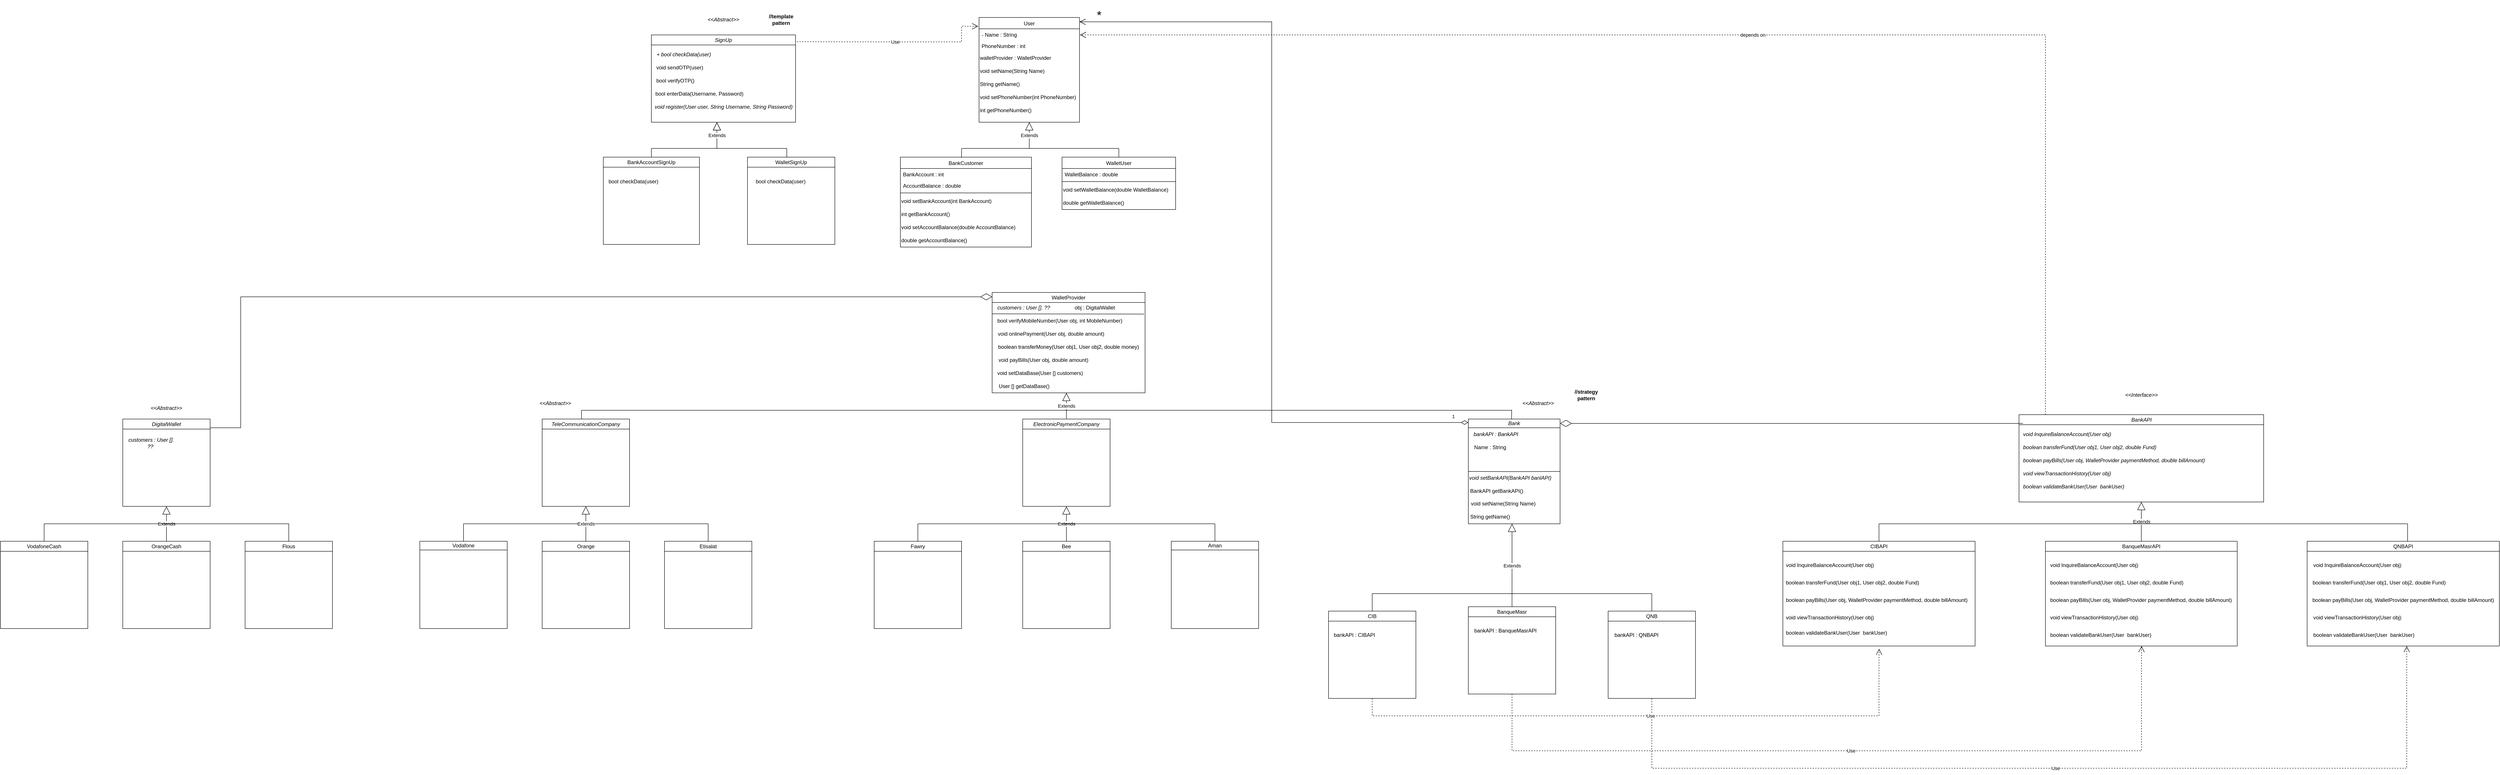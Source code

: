 <mxfile version="22.1.0" type="github">
  <diagram id="C5RBs43oDa-KdzZeNtuy" name="Page-1">
    <mxGraphModel dx="5207" dy="1643" grid="1" gridSize="10" guides="1" tooltips="1" connect="1" arrows="1" fold="1" page="1" pageScale="1" pageWidth="827" pageHeight="1169" math="0" shadow="0">
      <root>
        <mxCell id="WIyWlLk6GJQsqaUBKTNV-0" />
        <mxCell id="WIyWlLk6GJQsqaUBKTNV-1" parent="WIyWlLk6GJQsqaUBKTNV-0" />
        <mxCell id="zkfFHV4jXpPFQw0GAbJ--0" value="User" style="swimlane;fontStyle=0;align=center;verticalAlign=top;childLayout=stackLayout;horizontal=1;startSize=26;horizontalStack=0;resizeParent=1;resizeLast=0;collapsible=1;marginBottom=0;rounded=0;shadow=0;strokeWidth=1;" parent="WIyWlLk6GJQsqaUBKTNV-1" vertex="1">
          <mxGeometry x="40" y="40" width="230" height="240" as="geometry">
            <mxRectangle x="230" y="140" width="160" height="26" as="alternateBounds" />
          </mxGeometry>
        </mxCell>
        <mxCell id="zkfFHV4jXpPFQw0GAbJ--1" value="- Name : String" style="text;align=left;verticalAlign=middle;spacingLeft=4;spacingRight=4;overflow=hidden;rotatable=0;points=[[0,0.5],[1,0.5]];portConstraint=eastwest;" parent="zkfFHV4jXpPFQw0GAbJ--0" vertex="1">
          <mxGeometry y="26" width="230" height="26" as="geometry" />
        </mxCell>
        <mxCell id="zkfFHV4jXpPFQw0GAbJ--2" value="PhoneNumber : int" style="text;align=left;verticalAlign=top;spacingLeft=4;spacingRight=4;overflow=hidden;rotatable=0;points=[[0,0.5],[1,0.5]];portConstraint=eastwest;rounded=0;shadow=0;html=0;" parent="zkfFHV4jXpPFQw0GAbJ--0" vertex="1">
          <mxGeometry y="52" width="230" height="26" as="geometry" />
        </mxCell>
        <mxCell id="grXvKpiBtCGuTxDAUHIj-198" value="walletProvider : WalletProvider" style="text;html=1;strokeColor=none;fillColor=none;align=left;verticalAlign=middle;whiteSpace=wrap;rounded=0;" vertex="1" parent="zkfFHV4jXpPFQw0GAbJ--0">
          <mxGeometry y="78" width="230" height="30" as="geometry" />
        </mxCell>
        <mxCell id="grXvKpiBtCGuTxDAUHIj-1" value="void setName(String Name)" style="text;html=1;strokeColor=none;fillColor=none;align=left;verticalAlign=middle;whiteSpace=wrap;rounded=0;" vertex="1" parent="zkfFHV4jXpPFQw0GAbJ--0">
          <mxGeometry y="108" width="230" height="30" as="geometry" />
        </mxCell>
        <mxCell id="grXvKpiBtCGuTxDAUHIj-2" value="String getName()" style="text;html=1;strokeColor=none;fillColor=none;align=left;verticalAlign=middle;whiteSpace=wrap;rounded=0;" vertex="1" parent="zkfFHV4jXpPFQw0GAbJ--0">
          <mxGeometry y="138" width="230" height="30" as="geometry" />
        </mxCell>
        <mxCell id="grXvKpiBtCGuTxDAUHIj-4" value="void setPhoneNumber(int PhoneNumber)" style="text;html=1;strokeColor=none;fillColor=none;align=left;verticalAlign=middle;whiteSpace=wrap;rounded=0;" vertex="1" parent="zkfFHV4jXpPFQw0GAbJ--0">
          <mxGeometry y="168" width="230" height="30" as="geometry" />
        </mxCell>
        <mxCell id="grXvKpiBtCGuTxDAUHIj-3" value="int getPhoneNumber()" style="text;html=1;strokeColor=none;fillColor=none;align=left;verticalAlign=middle;whiteSpace=wrap;rounded=0;" vertex="1" parent="zkfFHV4jXpPFQw0GAbJ--0">
          <mxGeometry y="198" width="230" height="30" as="geometry" />
        </mxCell>
        <mxCell id="zkfFHV4jXpPFQw0GAbJ--6" value="BankCustomer" style="swimlane;fontStyle=0;align=center;verticalAlign=top;childLayout=stackLayout;horizontal=1;startSize=26;horizontalStack=0;resizeParent=1;resizeLast=0;collapsible=1;marginBottom=0;rounded=0;shadow=0;strokeWidth=1;" parent="WIyWlLk6GJQsqaUBKTNV-1" vertex="1">
          <mxGeometry x="-140" y="360" width="300" height="206" as="geometry">
            <mxRectangle x="130" y="380" width="160" height="26" as="alternateBounds" />
          </mxGeometry>
        </mxCell>
        <mxCell id="zkfFHV4jXpPFQw0GAbJ--7" value="BankAccount : int" style="text;align=left;verticalAlign=top;spacingLeft=4;spacingRight=4;overflow=hidden;rotatable=0;points=[[0,0.5],[1,0.5]];portConstraint=eastwest;" parent="zkfFHV4jXpPFQw0GAbJ--6" vertex="1">
          <mxGeometry y="26" width="300" height="26" as="geometry" />
        </mxCell>
        <mxCell id="zkfFHV4jXpPFQw0GAbJ--8" value="AccountBalance : double" style="text;align=left;verticalAlign=top;spacingLeft=4;spacingRight=4;overflow=hidden;rotatable=0;points=[[0,0.5],[1,0.5]];portConstraint=eastwest;rounded=0;shadow=0;html=0;" parent="zkfFHV4jXpPFQw0GAbJ--6" vertex="1">
          <mxGeometry y="52" width="300" height="26" as="geometry" />
        </mxCell>
        <mxCell id="zkfFHV4jXpPFQw0GAbJ--9" value="" style="line;html=1;strokeWidth=1;align=left;verticalAlign=middle;spacingTop=-1;spacingLeft=3;spacingRight=3;rotatable=0;labelPosition=right;points=[];portConstraint=eastwest;" parent="zkfFHV4jXpPFQw0GAbJ--6" vertex="1">
          <mxGeometry y="78" width="300" height="8" as="geometry" />
        </mxCell>
        <mxCell id="grXvKpiBtCGuTxDAUHIj-12" value="void setBankAccount(int BankAccount)&amp;nbsp;" style="text;html=1;strokeColor=none;fillColor=none;align=left;verticalAlign=middle;whiteSpace=wrap;rounded=0;" vertex="1" parent="zkfFHV4jXpPFQw0GAbJ--6">
          <mxGeometry y="86" width="300" height="30" as="geometry" />
        </mxCell>
        <mxCell id="grXvKpiBtCGuTxDAUHIj-9" value="int getBankAccount()" style="text;html=1;strokeColor=none;fillColor=none;align=left;verticalAlign=middle;whiteSpace=wrap;rounded=0;" vertex="1" parent="zkfFHV4jXpPFQw0GAbJ--6">
          <mxGeometry y="116" width="300" height="30" as="geometry" />
        </mxCell>
        <mxCell id="grXvKpiBtCGuTxDAUHIj-10" value="void setAccountBalance(double AccountBalance)" style="text;html=1;strokeColor=none;fillColor=none;align=left;verticalAlign=middle;whiteSpace=wrap;rounded=0;" vertex="1" parent="zkfFHV4jXpPFQw0GAbJ--6">
          <mxGeometry y="146" width="300" height="30" as="geometry" />
        </mxCell>
        <mxCell id="grXvKpiBtCGuTxDAUHIj-11" value="double getAccountBalance()" style="text;html=1;strokeColor=none;fillColor=none;align=left;verticalAlign=middle;whiteSpace=wrap;rounded=0;" vertex="1" parent="zkfFHV4jXpPFQw0GAbJ--6">
          <mxGeometry y="176" width="300" height="30" as="geometry" />
        </mxCell>
        <mxCell id="zkfFHV4jXpPFQw0GAbJ--13" value="WalletUser" style="swimlane;fontStyle=0;align=center;verticalAlign=top;childLayout=stackLayout;horizontal=1;startSize=26;horizontalStack=0;resizeParent=1;resizeLast=0;collapsible=1;marginBottom=0;rounded=0;shadow=0;strokeWidth=1;" parent="WIyWlLk6GJQsqaUBKTNV-1" vertex="1">
          <mxGeometry x="230" y="360" width="260" height="120" as="geometry">
            <mxRectangle x="340" y="380" width="170" height="26" as="alternateBounds" />
          </mxGeometry>
        </mxCell>
        <mxCell id="zkfFHV4jXpPFQw0GAbJ--14" value="WalletBalance : double" style="text;align=left;verticalAlign=top;spacingLeft=4;spacingRight=4;overflow=hidden;rotatable=0;points=[[0,0.5],[1,0.5]];portConstraint=eastwest;" parent="zkfFHV4jXpPFQw0GAbJ--13" vertex="1">
          <mxGeometry y="26" width="260" height="26" as="geometry" />
        </mxCell>
        <mxCell id="zkfFHV4jXpPFQw0GAbJ--15" value="" style="line;html=1;strokeWidth=1;align=left;verticalAlign=middle;spacingTop=-1;spacingLeft=3;spacingRight=3;rotatable=0;labelPosition=right;points=[];portConstraint=eastwest;" parent="zkfFHV4jXpPFQw0GAbJ--13" vertex="1">
          <mxGeometry y="52" width="260" height="8" as="geometry" />
        </mxCell>
        <mxCell id="grXvKpiBtCGuTxDAUHIj-14" value="void setWalletBalance(double WalletBalance)" style="text;html=1;strokeColor=none;fillColor=none;align=left;verticalAlign=middle;whiteSpace=wrap;rounded=0;" vertex="1" parent="zkfFHV4jXpPFQw0GAbJ--13">
          <mxGeometry y="60" width="260" height="30" as="geometry" />
        </mxCell>
        <mxCell id="grXvKpiBtCGuTxDAUHIj-13" value="double getWalletBalance()" style="text;html=1;strokeColor=none;fillColor=none;align=left;verticalAlign=middle;whiteSpace=wrap;rounded=0;" vertex="1" parent="zkfFHV4jXpPFQw0GAbJ--13">
          <mxGeometry y="90" width="260" height="30" as="geometry" />
        </mxCell>
        <mxCell id="grXvKpiBtCGuTxDAUHIj-19" value="&lt;span style=&quot;font-weight: normal;&quot;&gt;BankAccountSignUp&lt;/span&gt;" style="swimlane;whiteSpace=wrap;html=1;" vertex="1" parent="WIyWlLk6GJQsqaUBKTNV-1">
          <mxGeometry x="-820" y="360" width="220" height="200" as="geometry" />
        </mxCell>
        <mxCell id="grXvKpiBtCGuTxDAUHIj-43" value="&lt;span style=&quot;border-color: var(--border-color);&quot;&gt;bool checkData(user)&lt;/span&gt;" style="text;html=1;strokeColor=none;fillColor=none;align=left;verticalAlign=middle;whiteSpace=wrap;rounded=0;" vertex="1" parent="grXvKpiBtCGuTxDAUHIj-19">
          <mxGeometry x="10" y="41" width="330" height="30" as="geometry" />
        </mxCell>
        <mxCell id="grXvKpiBtCGuTxDAUHIj-20" value="&lt;span style=&quot;font-weight: normal;&quot;&gt;WalletSignUp&lt;/span&gt;" style="swimlane;whiteSpace=wrap;html=1;" vertex="1" parent="WIyWlLk6GJQsqaUBKTNV-1">
          <mxGeometry x="-490" y="360" width="200" height="200" as="geometry" />
        </mxCell>
        <mxCell id="grXvKpiBtCGuTxDAUHIj-44" value="&lt;span style=&quot;border-color: var(--border-color); text-align: left;&quot;&gt;bool checkData(user)&lt;/span&gt;" style="text;html=1;strokeColor=none;fillColor=none;align=center;verticalAlign=middle;whiteSpace=wrap;rounded=0;" vertex="1" parent="grXvKpiBtCGuTxDAUHIj-20">
          <mxGeometry x="-84" y="41" width="320" height="30" as="geometry" />
        </mxCell>
        <mxCell id="grXvKpiBtCGuTxDAUHIj-21" value="&lt;span style=&quot;font-weight: normal;&quot;&gt;&lt;i&gt;SignUp&lt;/i&gt;&lt;/span&gt;" style="swimlane;whiteSpace=wrap;html=1;startSize=23;" vertex="1" parent="WIyWlLk6GJQsqaUBKTNV-1">
          <mxGeometry x="-710" y="80" width="330" height="200" as="geometry" />
        </mxCell>
        <mxCell id="grXvKpiBtCGuTxDAUHIj-23" value="&lt;i&gt;+ bool checkData(user)&lt;/i&gt;" style="text;html=1;strokeColor=none;fillColor=none;align=left;verticalAlign=middle;whiteSpace=wrap;rounded=0;" vertex="1" parent="grXvKpiBtCGuTxDAUHIj-21">
          <mxGeometry x="10" y="30" width="300" height="30" as="geometry" />
        </mxCell>
        <mxCell id="grXvKpiBtCGuTxDAUHIj-24" value="void sendOTP(user)" style="text;html=1;strokeColor=none;fillColor=none;align=center;verticalAlign=middle;whiteSpace=wrap;rounded=0;" vertex="1" parent="grXvKpiBtCGuTxDAUHIj-21">
          <mxGeometry x="10" y="60" width="110" height="30" as="geometry" />
        </mxCell>
        <mxCell id="grXvKpiBtCGuTxDAUHIj-25" value="bool verifyOTP()" style="text;html=1;strokeColor=none;fillColor=none;align=center;verticalAlign=middle;whiteSpace=wrap;rounded=0;" vertex="1" parent="grXvKpiBtCGuTxDAUHIj-21">
          <mxGeometry x="-10" y="90" width="130" height="30" as="geometry" />
        </mxCell>
        <mxCell id="grXvKpiBtCGuTxDAUHIj-27" value="bool enterData(Username, Password)" style="text;html=1;strokeColor=none;fillColor=none;align=center;verticalAlign=middle;whiteSpace=wrap;rounded=0;" vertex="1" parent="grXvKpiBtCGuTxDAUHIj-21">
          <mxGeometry x="5" y="120" width="210" height="30" as="geometry" />
        </mxCell>
        <mxCell id="grXvKpiBtCGuTxDAUHIj-28" value="&lt;i&gt;void register(User user, String Username, String Password)&lt;/i&gt;" style="text;html=1;strokeColor=none;fillColor=none;align=center;verticalAlign=middle;whiteSpace=wrap;rounded=0;" vertex="1" parent="grXvKpiBtCGuTxDAUHIj-21">
          <mxGeometry x="2.5" y="150" width="325" height="30" as="geometry" />
        </mxCell>
        <mxCell id="grXvKpiBtCGuTxDAUHIj-22" value="&amp;lt;&amp;lt;&lt;i&gt;Abstract&amp;gt;&amp;gt;&lt;/i&gt;" style="text;html=1;strokeColor=none;fillColor=none;align=center;verticalAlign=middle;whiteSpace=wrap;rounded=0;" vertex="1" parent="WIyWlLk6GJQsqaUBKTNV-1">
          <mxGeometry x="-575" y="30" width="60" height="30" as="geometry" />
        </mxCell>
        <mxCell id="grXvKpiBtCGuTxDAUHIj-32" value="Extends" style="endArrow=block;endSize=16;endFill=0;html=1;rounded=0;" edge="1" parent="WIyWlLk6GJQsqaUBKTNV-1">
          <mxGeometry width="160" relative="1" as="geometry">
            <mxPoint x="-560" y="340" as="sourcePoint" />
            <mxPoint x="-560" y="280" as="targetPoint" />
          </mxGeometry>
        </mxCell>
        <mxCell id="grXvKpiBtCGuTxDAUHIj-33" value="" style="endArrow=none;html=1;rounded=0;" edge="1" parent="WIyWlLk6GJQsqaUBKTNV-1">
          <mxGeometry width="50" height="50" relative="1" as="geometry">
            <mxPoint x="-710" y="340" as="sourcePoint" />
            <mxPoint x="-400" y="340" as="targetPoint" />
          </mxGeometry>
        </mxCell>
        <mxCell id="grXvKpiBtCGuTxDAUHIj-34" value="" style="endArrow=none;html=1;rounded=0;" edge="1" parent="WIyWlLk6GJQsqaUBKTNV-1">
          <mxGeometry width="50" height="50" relative="1" as="geometry">
            <mxPoint x="-710" y="360" as="sourcePoint" />
            <mxPoint x="-710" y="340" as="targetPoint" />
          </mxGeometry>
        </mxCell>
        <mxCell id="grXvKpiBtCGuTxDAUHIj-35" value="" style="endArrow=none;html=1;rounded=0;exitX=0.45;exitY=0.003;exitDx=0;exitDy=0;exitPerimeter=0;" edge="1" parent="WIyWlLk6GJQsqaUBKTNV-1" source="grXvKpiBtCGuTxDAUHIj-20">
          <mxGeometry width="50" height="50" relative="1" as="geometry">
            <mxPoint x="-500" y="360" as="sourcePoint" />
            <mxPoint x="-400" y="340" as="targetPoint" />
          </mxGeometry>
        </mxCell>
        <mxCell id="grXvKpiBtCGuTxDAUHIj-36" value="Extends" style="endArrow=block;endSize=16;endFill=0;html=1;rounded=0;" edge="1" parent="WIyWlLk6GJQsqaUBKTNV-1">
          <mxGeometry width="160" relative="1" as="geometry">
            <mxPoint x="-560" y="340" as="sourcePoint" />
            <mxPoint x="-560" y="280" as="targetPoint" />
          </mxGeometry>
        </mxCell>
        <mxCell id="grXvKpiBtCGuTxDAUHIj-37" value="Extends" style="endArrow=block;endSize=16;endFill=0;html=1;rounded=0;entryX=0.5;entryY=1;entryDx=0;entryDy=0;" edge="1" parent="WIyWlLk6GJQsqaUBKTNV-1" target="zkfFHV4jXpPFQw0GAbJ--0">
          <mxGeometry width="160" relative="1" as="geometry">
            <mxPoint x="155" y="340" as="sourcePoint" />
            <mxPoint x="170" y="290" as="targetPoint" />
            <mxPoint as="offset" />
          </mxGeometry>
        </mxCell>
        <mxCell id="grXvKpiBtCGuTxDAUHIj-38" value="" style="endArrow=none;html=1;rounded=0;" edge="1" parent="WIyWlLk6GJQsqaUBKTNV-1">
          <mxGeometry width="50" height="50" relative="1" as="geometry">
            <mxPoint y="340" as="sourcePoint" />
            <mxPoint x="360" y="340" as="targetPoint" />
          </mxGeometry>
        </mxCell>
        <mxCell id="grXvKpiBtCGuTxDAUHIj-39" value="" style="endArrow=none;html=1;rounded=0;" edge="1" parent="WIyWlLk6GJQsqaUBKTNV-1">
          <mxGeometry width="50" height="50" relative="1" as="geometry">
            <mxPoint y="361" as="sourcePoint" />
            <mxPoint y="340" as="targetPoint" />
          </mxGeometry>
        </mxCell>
        <mxCell id="grXvKpiBtCGuTxDAUHIj-40" value="" style="endArrow=none;html=1;rounded=0;exitX=0.5;exitY=0;exitDx=0;exitDy=0;" edge="1" parent="WIyWlLk6GJQsqaUBKTNV-1" source="zkfFHV4jXpPFQw0GAbJ--13">
          <mxGeometry width="50" height="50" relative="1" as="geometry">
            <mxPoint x="-10" y="360" as="sourcePoint" />
            <mxPoint x="360" y="340" as="targetPoint" />
          </mxGeometry>
        </mxCell>
        <mxCell id="grXvKpiBtCGuTxDAUHIj-45" value="&lt;b&gt;//template pattern&lt;/b&gt;" style="text;html=1;strokeColor=none;fillColor=none;align=center;verticalAlign=middle;whiteSpace=wrap;rounded=0;" vertex="1" parent="WIyWlLk6GJQsqaUBKTNV-1">
          <mxGeometry x="-443" y="30" width="60" height="30" as="geometry" />
        </mxCell>
        <mxCell id="grXvKpiBtCGuTxDAUHIj-46" value="&lt;span style=&quot;font-style: normal;&quot;&gt;WalletProvider&lt;/span&gt;" style="swimlane;whiteSpace=wrap;html=1;fontStyle=2;startSize=23;" vertex="1" parent="WIyWlLk6GJQsqaUBKTNV-1">
          <mxGeometry x="70" y="670" width="350" height="230" as="geometry" />
        </mxCell>
        <mxCell id="grXvKpiBtCGuTxDAUHIj-55" value="customers : User []. ??&amp;nbsp;" style="text;html=1;strokeColor=none;fillColor=none;align=left;verticalAlign=middle;whiteSpace=wrap;rounded=0;fontStyle=2" vertex="1" parent="grXvKpiBtCGuTxDAUHIj-46">
          <mxGeometry x="10" y="20" width="230" height="30" as="geometry" />
        </mxCell>
        <mxCell id="grXvKpiBtCGuTxDAUHIj-56" value="bool verifyMobileNumber(User obj, int MobileNumber)" style="text;html=1;strokeColor=none;fillColor=none;align=left;verticalAlign=middle;whiteSpace=wrap;rounded=0;" vertex="1" parent="grXvKpiBtCGuTxDAUHIj-46">
          <mxGeometry x="10" y="50" width="290" height="30" as="geometry" />
        </mxCell>
        <mxCell id="grXvKpiBtCGuTxDAUHIj-194" value="void onlinePayment(User obj, double amount)" style="text;html=1;strokeColor=none;fillColor=none;align=center;verticalAlign=middle;whiteSpace=wrap;rounded=0;" vertex="1" parent="grXvKpiBtCGuTxDAUHIj-46">
          <mxGeometry x="10" y="80" width="250" height="30" as="geometry" />
        </mxCell>
        <mxCell id="grXvKpiBtCGuTxDAUHIj-183" value="void setDataBase(User [] customers)" style="text;html=1;strokeColor=none;fillColor=none;align=center;verticalAlign=middle;whiteSpace=wrap;rounded=0;fontStyle=0" vertex="1" parent="grXvKpiBtCGuTxDAUHIj-46">
          <mxGeometry x="10" y="170" width="200" height="30" as="geometry" />
        </mxCell>
        <mxCell id="grXvKpiBtCGuTxDAUHIj-184" value="User [] getDataBase()&amp;nbsp;" style="text;html=1;strokeColor=none;fillColor=none;align=center;verticalAlign=middle;whiteSpace=wrap;rounded=0;" vertex="1" parent="grXvKpiBtCGuTxDAUHIj-46">
          <mxGeometry x="10" y="200" width="130" height="30" as="geometry" />
        </mxCell>
        <mxCell id="grXvKpiBtCGuTxDAUHIj-196" value="&lt;span style=&quot;caret-color: rgb(0, 0, 0); color: rgb(0, 0, 0); font-family: Helvetica; font-size: 12px; font-variant-caps: normal; font-weight: 400; letter-spacing: normal; text-align: left; text-indent: 0px; text-transform: none; word-spacing: 0px; -webkit-text-stroke-width: 0px; background-color: rgb(251, 251, 251); text-decoration: none; float: none; display: inline !important;&quot;&gt;boolean transferMoney(User obj1, User obj2, double money)&lt;/span&gt;" style="text;html=1;strokeColor=none;fillColor=none;align=center;verticalAlign=middle;whiteSpace=wrap;rounded=0;" vertex="1" parent="grXvKpiBtCGuTxDAUHIj-46">
          <mxGeometry x="10" y="110" width="330" height="30" as="geometry" />
        </mxCell>
        <mxCell id="grXvKpiBtCGuTxDAUHIj-195" value="void payBills(User obj, double amount)" style="text;html=1;strokeColor=none;fillColor=none;align=center;verticalAlign=middle;whiteSpace=wrap;rounded=0;" vertex="1" parent="grXvKpiBtCGuTxDAUHIj-46">
          <mxGeometry x="10" y="140" width="215" height="30" as="geometry" />
        </mxCell>
        <mxCell id="grXvKpiBtCGuTxDAUHIj-200" value="obj : DigitalWallet" style="text;html=1;strokeColor=none;fillColor=none;align=center;verticalAlign=middle;whiteSpace=wrap;rounded=0;" vertex="1" parent="grXvKpiBtCGuTxDAUHIj-46">
          <mxGeometry x="90" y="20" width="290" height="30" as="geometry" />
        </mxCell>
        <mxCell id="grXvKpiBtCGuTxDAUHIj-47" value="TeleCommunicationCompany" style="swimlane;whiteSpace=wrap;html=1;fontStyle=2" vertex="1" parent="WIyWlLk6GJQsqaUBKTNV-1">
          <mxGeometry x="-960" y="960" width="200" height="200" as="geometry" />
        </mxCell>
        <mxCell id="grXvKpiBtCGuTxDAUHIj-48" value="&lt;span style=&quot;font-weight: normal;&quot;&gt;&lt;i&gt;Bank&lt;/i&gt;&lt;/span&gt;" style="swimlane;whiteSpace=wrap;html=1;startSize=20;" vertex="1" parent="WIyWlLk6GJQsqaUBKTNV-1">
          <mxGeometry x="1160" y="960" width="210" height="240" as="geometry" />
        </mxCell>
        <mxCell id="grXvKpiBtCGuTxDAUHIj-165" value="bankAPI : BankAPI" style="text;html=1;strokeColor=none;fillColor=none;align=left;verticalAlign=middle;whiteSpace=wrap;rounded=0;fontStyle=2" vertex="1" parent="grXvKpiBtCGuTxDAUHIj-48">
          <mxGeometry x="10" y="20" width="160" height="30" as="geometry" />
        </mxCell>
        <mxCell id="grXvKpiBtCGuTxDAUHIj-174" value="Name : String" style="text;html=1;strokeColor=none;fillColor=none;align=center;verticalAlign=middle;whiteSpace=wrap;rounded=0;" vertex="1" parent="grXvKpiBtCGuTxDAUHIj-48">
          <mxGeometry x="10" y="50" width="80" height="30" as="geometry" />
        </mxCell>
        <mxCell id="grXvKpiBtCGuTxDAUHIj-180" value="" style="endArrow=none;html=1;rounded=0;exitX=0;exitY=0.75;exitDx=0;exitDy=0;" edge="1" parent="grXvKpiBtCGuTxDAUHIj-48">
          <mxGeometry width="50" height="50" relative="1" as="geometry">
            <mxPoint y="120" as="sourcePoint" />
            <mxPoint x="210" y="120" as="targetPoint" />
            <Array as="points">
              <mxPoint x="100" y="120.5" />
            </Array>
          </mxGeometry>
        </mxCell>
        <mxCell id="grXvKpiBtCGuTxDAUHIj-181" value="&lt;i&gt;void setBankAPI(BankAPI banlAPI)&lt;/i&gt;" style="text;html=1;strokeColor=none;fillColor=none;align=left;verticalAlign=middle;whiteSpace=wrap;rounded=0;" vertex="1" parent="grXvKpiBtCGuTxDAUHIj-48">
          <mxGeometry y="120" width="200" height="30" as="geometry" />
        </mxCell>
        <mxCell id="grXvKpiBtCGuTxDAUHIj-182" value="BankAPI getBankAPI()" style="text;html=1;strokeColor=none;fillColor=none;align=center;verticalAlign=middle;whiteSpace=wrap;rounded=0;" vertex="1" parent="grXvKpiBtCGuTxDAUHIj-48">
          <mxGeometry y="150" width="130" height="30" as="geometry" />
        </mxCell>
        <mxCell id="grXvKpiBtCGuTxDAUHIj-188" value="void setName(String Name)" style="text;html=1;strokeColor=none;fillColor=none;align=center;verticalAlign=middle;whiteSpace=wrap;rounded=0;" vertex="1" parent="grXvKpiBtCGuTxDAUHIj-48">
          <mxGeometry y="179" width="160" height="30" as="geometry" />
        </mxCell>
        <mxCell id="grXvKpiBtCGuTxDAUHIj-186" value="String getName()" style="text;html=1;strokeColor=none;fillColor=none;align=center;verticalAlign=middle;whiteSpace=wrap;rounded=0;" vertex="1" parent="grXvKpiBtCGuTxDAUHIj-48">
          <mxGeometry x="-5" y="209" width="110" height="30" as="geometry" />
        </mxCell>
        <mxCell id="grXvKpiBtCGuTxDAUHIj-49" value="&lt;span style=&quot;font-weight: normal;&quot;&gt;&lt;i&gt;ElectronicPaymentCompany&lt;/i&gt;&lt;/span&gt;" style="swimlane;whiteSpace=wrap;html=1;" vertex="1" parent="WIyWlLk6GJQsqaUBKTNV-1">
          <mxGeometry x="140" y="960" width="200" height="200" as="geometry" />
        </mxCell>
        <mxCell id="grXvKpiBtCGuTxDAUHIj-51" value="Extends" style="endArrow=block;endSize=16;endFill=0;html=1;rounded=0;exitX=0.833;exitY=0.973;exitDx=0;exitDy=0;exitPerimeter=0;" edge="1" parent="WIyWlLk6GJQsqaUBKTNV-1">
          <mxGeometry width="160" relative="1" as="geometry">
            <mxPoint x="239.98" y="959.19" as="sourcePoint" />
            <mxPoint x="240" y="900" as="targetPoint" />
          </mxGeometry>
        </mxCell>
        <mxCell id="grXvKpiBtCGuTxDAUHIj-52" value="" style="endArrow=none;html=1;rounded=0;" edge="1" parent="WIyWlLk6GJQsqaUBKTNV-1">
          <mxGeometry width="50" height="50" relative="1" as="geometry">
            <mxPoint x="-870" y="940" as="sourcePoint" />
            <mxPoint x="1260" y="940" as="targetPoint" />
          </mxGeometry>
        </mxCell>
        <mxCell id="grXvKpiBtCGuTxDAUHIj-54" value="" style="endArrow=none;html=1;rounded=0;" edge="1" parent="WIyWlLk6GJQsqaUBKTNV-1">
          <mxGeometry width="50" height="50" relative="1" as="geometry">
            <mxPoint x="1259" y="960" as="sourcePoint" />
            <mxPoint x="1259.17" y="939" as="targetPoint" />
          </mxGeometry>
        </mxCell>
        <mxCell id="grXvKpiBtCGuTxDAUHIj-62" value="&lt;i&gt;&amp;lt;&amp;lt;Abstract&amp;gt;&amp;gt;&lt;/i&gt;" style="text;html=1;strokeColor=none;fillColor=none;align=center;verticalAlign=middle;whiteSpace=wrap;rounded=0;" vertex="1" parent="WIyWlLk6GJQsqaUBKTNV-1">
          <mxGeometry x="-960" y="909" width="60" height="30" as="geometry" />
        </mxCell>
        <mxCell id="grXvKpiBtCGuTxDAUHIj-63" value="&lt;span style=&quot;font-weight: normal;&quot;&gt;Etisalat&lt;/span&gt;" style="swimlane;whiteSpace=wrap;html=1;" vertex="1" parent="WIyWlLk6GJQsqaUBKTNV-1">
          <mxGeometry x="-680" y="1240" width="200" height="200" as="geometry" />
        </mxCell>
        <mxCell id="grXvKpiBtCGuTxDAUHIj-64" value="&lt;span style=&quot;font-weight: normal;&quot;&gt;Orange&lt;/span&gt;" style="swimlane;whiteSpace=wrap;html=1;" vertex="1" parent="WIyWlLk6GJQsqaUBKTNV-1">
          <mxGeometry x="-960" y="1240" width="200" height="200" as="geometry" />
        </mxCell>
        <mxCell id="grXvKpiBtCGuTxDAUHIj-65" value="&lt;span style=&quot;font-weight: normal;&quot;&gt;Vodafone&lt;/span&gt;" style="swimlane;whiteSpace=wrap;html=1;startSize=20;" vertex="1" parent="WIyWlLk6GJQsqaUBKTNV-1">
          <mxGeometry x="-1240" y="1240" width="200" height="200" as="geometry" />
        </mxCell>
        <mxCell id="grXvKpiBtCGuTxDAUHIj-70" value="" style="endArrow=none;html=1;rounded=0;" edge="1" parent="WIyWlLk6GJQsqaUBKTNV-1">
          <mxGeometry width="50" height="50" relative="1" as="geometry">
            <mxPoint x="-1140" y="1200" as="sourcePoint" />
            <mxPoint x="-580" y="1200" as="targetPoint" />
          </mxGeometry>
        </mxCell>
        <mxCell id="grXvKpiBtCGuTxDAUHIj-71" value="Extends" style="endArrow=block;endSize=16;endFill=0;html=1;rounded=0;entryX=0.5;entryY=1;entryDx=0;entryDy=0;exitX=0.5;exitY=0;exitDx=0;exitDy=0;" edge="1" parent="WIyWlLk6GJQsqaUBKTNV-1" source="grXvKpiBtCGuTxDAUHIj-64" target="grXvKpiBtCGuTxDAUHIj-47">
          <mxGeometry width="160" relative="1" as="geometry">
            <mxPoint x="-730" y="1320" as="sourcePoint" />
            <mxPoint x="-570" y="1320" as="targetPoint" />
          </mxGeometry>
        </mxCell>
        <mxCell id="grXvKpiBtCGuTxDAUHIj-73" value="" style="endArrow=none;html=1;rounded=0;exitX=0.5;exitY=0;exitDx=0;exitDy=0;" edge="1" parent="WIyWlLk6GJQsqaUBKTNV-1" source="grXvKpiBtCGuTxDAUHIj-63">
          <mxGeometry width="50" height="50" relative="1" as="geometry">
            <mxPoint x="-670" y="1340" as="sourcePoint" />
            <mxPoint x="-580" y="1200" as="targetPoint" />
          </mxGeometry>
        </mxCell>
        <mxCell id="grXvKpiBtCGuTxDAUHIj-74" value="" style="endArrow=none;html=1;rounded=0;" edge="1" parent="WIyWlLk6GJQsqaUBKTNV-1" source="grXvKpiBtCGuTxDAUHIj-65">
          <mxGeometry width="50" height="50" relative="1" as="geometry">
            <mxPoint x="-1060" y="1310" as="sourcePoint" />
            <mxPoint x="-1140" y="1200" as="targetPoint" />
          </mxGeometry>
        </mxCell>
        <mxCell id="grXvKpiBtCGuTxDAUHIj-75" value="" style="endArrow=none;html=1;rounded=0;exitX=0.45;exitY=0;exitDx=0;exitDy=0;exitPerimeter=0;" edge="1" parent="WIyWlLk6GJQsqaUBKTNV-1" source="grXvKpiBtCGuTxDAUHIj-47">
          <mxGeometry width="50" height="50" relative="1" as="geometry">
            <mxPoint x="-740" y="1160" as="sourcePoint" />
            <mxPoint x="-870" y="940" as="targetPoint" />
          </mxGeometry>
        </mxCell>
        <mxCell id="grXvKpiBtCGuTxDAUHIj-78" value="&lt;span style=&quot;font-weight: normal;&quot;&gt;Bee&lt;/span&gt;" style="swimlane;whiteSpace=wrap;html=1;" vertex="1" parent="WIyWlLk6GJQsqaUBKTNV-1">
          <mxGeometry x="140" y="1240" width="200" height="200" as="geometry" />
        </mxCell>
        <mxCell id="grXvKpiBtCGuTxDAUHIj-79" value="&lt;span style=&quot;font-weight: normal;&quot;&gt;Aman&lt;/span&gt;" style="swimlane;whiteSpace=wrap;html=1;startSize=20;" vertex="1" parent="WIyWlLk6GJQsqaUBKTNV-1">
          <mxGeometry x="480" y="1240" width="200" height="200" as="geometry" />
        </mxCell>
        <mxCell id="grXvKpiBtCGuTxDAUHIj-80" value="&lt;span style=&quot;font-weight: normal;&quot;&gt;Fawry&lt;/span&gt;" style="swimlane;whiteSpace=wrap;html=1;" vertex="1" parent="WIyWlLk6GJQsqaUBKTNV-1">
          <mxGeometry x="-200" y="1240" width="200" height="200" as="geometry" />
        </mxCell>
        <mxCell id="grXvKpiBtCGuTxDAUHIj-82" value="Extends" style="endArrow=block;endSize=16;endFill=0;html=1;rounded=0;entryX=0.5;entryY=1;entryDx=0;entryDy=0;exitX=0.5;exitY=0;exitDx=0;exitDy=0;" edge="1" parent="WIyWlLk6GJQsqaUBKTNV-1" source="grXvKpiBtCGuTxDAUHIj-78" target="grXvKpiBtCGuTxDAUHIj-49">
          <mxGeometry width="160" relative="1" as="geometry">
            <mxPoint x="130" y="1140" as="sourcePoint" />
            <mxPoint x="290" y="1140" as="targetPoint" />
          </mxGeometry>
        </mxCell>
        <mxCell id="grXvKpiBtCGuTxDAUHIj-83" value="" style="endArrow=none;html=1;rounded=0;" edge="1" parent="WIyWlLk6GJQsqaUBKTNV-1">
          <mxGeometry width="50" height="50" relative="1" as="geometry">
            <mxPoint x="-100" y="1200" as="sourcePoint" />
            <mxPoint x="580" y="1200" as="targetPoint" />
          </mxGeometry>
        </mxCell>
        <mxCell id="grXvKpiBtCGuTxDAUHIj-84" value="" style="endArrow=none;html=1;rounded=0;exitX=0.5;exitY=0;exitDx=0;exitDy=0;" edge="1" parent="WIyWlLk6GJQsqaUBKTNV-1" source="grXvKpiBtCGuTxDAUHIj-80">
          <mxGeometry width="50" height="50" relative="1" as="geometry">
            <mxPoint x="180" y="1170" as="sourcePoint" />
            <mxPoint x="-100" y="1200" as="targetPoint" />
          </mxGeometry>
        </mxCell>
        <mxCell id="grXvKpiBtCGuTxDAUHIj-85" value="" style="endArrow=none;html=1;rounded=0;exitX=0.5;exitY=0;exitDx=0;exitDy=0;" edge="1" parent="WIyWlLk6GJQsqaUBKTNV-1" source="grXvKpiBtCGuTxDAUHIj-79">
          <mxGeometry width="50" height="50" relative="1" as="geometry">
            <mxPoint x="180" y="1170" as="sourcePoint" />
            <mxPoint x="580" y="1200" as="targetPoint" />
          </mxGeometry>
        </mxCell>
        <mxCell id="grXvKpiBtCGuTxDAUHIj-86" value="&lt;i style=&quot;border-color: var(--border-color); caret-color: rgb(0, 0, 0); color: rgb(0, 0, 0); font-family: Helvetica; font-size: 12px; font-variant-caps: normal; font-weight: 400; letter-spacing: normal; text-align: center; text-indent: 0px; text-transform: none; word-spacing: 0px; -webkit-text-stroke-width: 0px; text-decoration: none;&quot;&gt;&amp;lt;&amp;lt;Abstract&amp;gt;&amp;gt;&lt;/i&gt;" style="text;html=1;strokeColor=none;fillColor=none;align=center;verticalAlign=middle;whiteSpace=wrap;rounded=0;" vertex="1" parent="WIyWlLk6GJQsqaUBKTNV-1">
          <mxGeometry x="1290" y="909" width="60" height="30" as="geometry" />
        </mxCell>
        <mxCell id="grXvKpiBtCGuTxDAUHIj-90" value="Extends" style="endArrow=block;endSize=16;endFill=0;html=1;rounded=0;exitX=0.5;exitY=0;exitDx=0;exitDy=0;" edge="1" parent="WIyWlLk6GJQsqaUBKTNV-1" source="grXvKpiBtCGuTxDAUHIj-102">
          <mxGeometry x="-0.005" width="160" relative="1" as="geometry">
            <mxPoint x="1259.23" y="1380" as="sourcePoint" />
            <mxPoint x="1260" y="1200" as="targetPoint" />
            <Array as="points" />
            <mxPoint as="offset" />
          </mxGeometry>
        </mxCell>
        <mxCell id="grXvKpiBtCGuTxDAUHIj-99" value="&lt;span style=&quot;font-weight: normal;&quot;&gt;CIB&lt;/span&gt;" style="swimlane;whiteSpace=wrap;html=1;" vertex="1" parent="WIyWlLk6GJQsqaUBKTNV-1">
          <mxGeometry x="840" y="1400" width="200" height="200" as="geometry" />
        </mxCell>
        <mxCell id="grXvKpiBtCGuTxDAUHIj-177" value="bankAPI : CIBAPI" style="text;html=1;strokeColor=none;fillColor=none;align=left;verticalAlign=middle;whiteSpace=wrap;rounded=0;" vertex="1" parent="grXvKpiBtCGuTxDAUHIj-99">
          <mxGeometry x="10" y="40" width="100" height="30" as="geometry" />
        </mxCell>
        <mxCell id="grXvKpiBtCGuTxDAUHIj-102" value="&lt;span style=&quot;font-weight: normal;&quot;&gt;BanqueMasr&lt;/span&gt;" style="swimlane;whiteSpace=wrap;html=1;" vertex="1" parent="WIyWlLk6GJQsqaUBKTNV-1">
          <mxGeometry x="1160" y="1390" width="200" height="200" as="geometry" />
        </mxCell>
        <mxCell id="grXvKpiBtCGuTxDAUHIj-178" value="&lt;span style=&quot;caret-color: rgb(0, 0, 0); color: rgb(0, 0, 0); font-family: Helvetica; font-size: 12px; font-style: normal; font-variant-caps: normal; font-weight: 400; letter-spacing: normal; text-align: left; text-indent: 0px; text-transform: none; word-spacing: 0px; -webkit-text-stroke-width: 0px; background-color: rgb(251, 251, 251); text-decoration: none; float: none; display: inline !important;&quot;&gt;bankAPI : BanqueMasrAPI&lt;/span&gt;" style="text;html=1;strokeColor=none;fillColor=none;align=center;verticalAlign=middle;whiteSpace=wrap;rounded=0;" vertex="1" parent="grXvKpiBtCGuTxDAUHIj-102">
          <mxGeometry x="10" y="40" width="150" height="30" as="geometry" />
        </mxCell>
        <mxCell id="grXvKpiBtCGuTxDAUHIj-103" value="&lt;span style=&quot;font-weight: normal;&quot;&gt;QNB&lt;/span&gt;" style="swimlane;whiteSpace=wrap;html=1;" vertex="1" parent="WIyWlLk6GJQsqaUBKTNV-1">
          <mxGeometry x="1480" y="1400" width="200" height="200" as="geometry" />
        </mxCell>
        <mxCell id="grXvKpiBtCGuTxDAUHIj-179" value="&lt;span style=&quot;caret-color: rgb(0, 0, 0); color: rgb(0, 0, 0); font-family: Helvetica; font-size: 12px; font-style: normal; font-variant-caps: normal; font-weight: 400; letter-spacing: normal; text-align: left; text-indent: 0px; text-transform: none; word-spacing: 0px; -webkit-text-stroke-width: 0px; background-color: rgb(251, 251, 251); text-decoration: none; float: none; display: inline !important;&quot;&gt;bankAPI : QNBAPI&lt;/span&gt;" style="text;html=1;strokeColor=none;fillColor=none;align=center;verticalAlign=middle;whiteSpace=wrap;rounded=0;" vertex="1" parent="grXvKpiBtCGuTxDAUHIj-103">
          <mxGeometry x="10" y="40" width="110" height="30" as="geometry" />
        </mxCell>
        <mxCell id="grXvKpiBtCGuTxDAUHIj-104" value="" style="endArrow=none;html=1;rounded=0;" edge="1" parent="WIyWlLk6GJQsqaUBKTNV-1">
          <mxGeometry width="50" height="50" relative="1" as="geometry">
            <mxPoint x="940" y="1360" as="sourcePoint" />
            <mxPoint x="1580" y="1360" as="targetPoint" />
            <Array as="points">
              <mxPoint x="1260" y="1360" />
            </Array>
          </mxGeometry>
        </mxCell>
        <mxCell id="grXvKpiBtCGuTxDAUHIj-105" value="" style="endArrow=none;html=1;rounded=0;" edge="1" parent="WIyWlLk6GJQsqaUBKTNV-1" source="grXvKpiBtCGuTxDAUHIj-99">
          <mxGeometry width="50" height="50" relative="1" as="geometry">
            <mxPoint x="1020" y="1320" as="sourcePoint" />
            <mxPoint x="940" y="1360" as="targetPoint" />
          </mxGeometry>
        </mxCell>
        <mxCell id="grXvKpiBtCGuTxDAUHIj-106" value="" style="endArrow=none;html=1;rounded=0;exitX=0.5;exitY=0;exitDx=0;exitDy=0;" edge="1" parent="WIyWlLk6GJQsqaUBKTNV-1" source="grXvKpiBtCGuTxDAUHIj-103">
          <mxGeometry width="50" height="50" relative="1" as="geometry">
            <mxPoint x="1360" y="1320" as="sourcePoint" />
            <mxPoint x="1580" y="1360" as="targetPoint" />
          </mxGeometry>
        </mxCell>
        <mxCell id="grXvKpiBtCGuTxDAUHIj-107" value="&lt;span style=&quot;font-weight: normal;&quot;&gt;&lt;i&gt;BankAPI&lt;/i&gt;&lt;/span&gt;" style="swimlane;whiteSpace=wrap;html=1;" vertex="1" parent="WIyWlLk6GJQsqaUBKTNV-1">
          <mxGeometry x="2420.5" y="950" width="560" height="200" as="geometry" />
        </mxCell>
        <mxCell id="grXvKpiBtCGuTxDAUHIj-130" value="void InquireBalanceAccount(User obj)" style="text;html=1;strokeColor=none;fillColor=none;align=left;verticalAlign=middle;whiteSpace=wrap;rounded=0;fontStyle=2" vertex="1" parent="grXvKpiBtCGuTxDAUHIj-107">
          <mxGeometry x="7.5" y="30" width="255" height="30" as="geometry" />
        </mxCell>
        <mxCell id="grXvKpiBtCGuTxDAUHIj-131" value="void viewTransactionHistory(User obj)" style="text;html=1;strokeColor=none;fillColor=none;align=left;verticalAlign=middle;whiteSpace=wrap;rounded=0;fontStyle=2" vertex="1" parent="grXvKpiBtCGuTxDAUHIj-107">
          <mxGeometry x="7.5" y="120" width="270" height="30" as="geometry" />
        </mxCell>
        <mxCell id="grXvKpiBtCGuTxDAUHIj-134" value="&lt;i&gt;boolean validateBankUser(User &amp;nbsp;bankUser)&lt;/i&gt;" style="text;html=1;strokeColor=none;fillColor=none;align=left;verticalAlign=middle;whiteSpace=wrap;rounded=0;" vertex="1" parent="grXvKpiBtCGuTxDAUHIj-107">
          <mxGeometry x="7.5" y="150" width="250" height="30" as="geometry" />
        </mxCell>
        <mxCell id="grXvKpiBtCGuTxDAUHIj-132" value="boolean transferFund(User obj1, User obj2, double Fund)" style="text;html=1;strokeColor=none;fillColor=none;align=left;verticalAlign=middle;whiteSpace=wrap;rounded=0;fontStyle=2" vertex="1" parent="grXvKpiBtCGuTxDAUHIj-107">
          <mxGeometry x="7.5" y="60" width="452.5" height="30" as="geometry" />
        </mxCell>
        <mxCell id="grXvKpiBtCGuTxDAUHIj-133" value="boolean payBills(User obj, WalletProvider paymentMethod, double billAmount)" style="text;html=1;strokeColor=none;fillColor=none;align=left;verticalAlign=middle;whiteSpace=wrap;rounded=0;fontStyle=2" vertex="1" parent="grXvKpiBtCGuTxDAUHIj-107">
          <mxGeometry x="7.5" y="90" width="432.5" height="30" as="geometry" />
        </mxCell>
        <mxCell id="grXvKpiBtCGuTxDAUHIj-108" value="&lt;span style=&quot;font-weight: normal;&quot;&gt;&lt;i&gt;DigitalWallet&lt;/i&gt;&lt;/span&gt;" style="swimlane;whiteSpace=wrap;html=1;" vertex="1" parent="WIyWlLk6GJQsqaUBKTNV-1">
          <mxGeometry x="-1920" y="960" width="200" height="200" as="geometry" />
        </mxCell>
        <mxCell id="grXvKpiBtCGuTxDAUHIj-199" value="&lt;span style=&quot;caret-color: rgb(0, 0, 0); color: rgb(0, 0, 0); font-family: Helvetica; font-size: 12px; font-style: italic; font-variant-caps: normal; font-weight: 400; letter-spacing: normal; text-align: left; text-indent: 0px; text-transform: none; word-spacing: 0px; -webkit-text-stroke-width: 0px; background-color: rgb(251, 251, 251); text-decoration: none; float: none; display: inline !important;&quot;&gt;customers : User []. ??&amp;nbsp;&lt;/span&gt;" style="text;html=1;strokeColor=none;fillColor=none;align=center;verticalAlign=middle;whiteSpace=wrap;rounded=0;" vertex="1" parent="grXvKpiBtCGuTxDAUHIj-108">
          <mxGeometry x="10" y="40" width="110" height="30" as="geometry" />
        </mxCell>
        <mxCell id="grXvKpiBtCGuTxDAUHIj-112" value="&lt;span style=&quot;font-weight: normal;&quot;&gt;CIBAPI&lt;/span&gt;" style="swimlane;whiteSpace=wrap;html=1;align=center;" vertex="1" parent="WIyWlLk6GJQsqaUBKTNV-1">
          <mxGeometry x="1880" y="1240" width="440" height="240" as="geometry" />
        </mxCell>
        <mxCell id="grXvKpiBtCGuTxDAUHIj-135" value="void InquireBalanceAccount(User obj)" style="text;html=1;strokeColor=none;fillColor=none;align=left;verticalAlign=middle;whiteSpace=wrap;rounded=0;" vertex="1" parent="grXvKpiBtCGuTxDAUHIj-112">
          <mxGeometry x="5" y="40" width="270" height="30" as="geometry" />
        </mxCell>
        <mxCell id="grXvKpiBtCGuTxDAUHIj-136" value="boolean transferFund(User obj1, User obj2, double Fund)" style="text;html=1;strokeColor=none;fillColor=none;align=left;verticalAlign=middle;whiteSpace=wrap;rounded=0;" vertex="1" parent="grXvKpiBtCGuTxDAUHIj-112">
          <mxGeometry x="5" y="80" width="450" height="30" as="geometry" />
        </mxCell>
        <mxCell id="grXvKpiBtCGuTxDAUHIj-138" value="boolean payBills(User obj, WalletProvider paymentMethod, double billAmount)" style="text;html=1;strokeColor=none;fillColor=none;align=left;verticalAlign=middle;whiteSpace=wrap;rounded=0;" vertex="1" parent="grXvKpiBtCGuTxDAUHIj-112">
          <mxGeometry x="5" y="120" width="435" height="30" as="geometry" />
        </mxCell>
        <mxCell id="grXvKpiBtCGuTxDAUHIj-137" value="void viewTransactionHistory(User obj)" style="text;html=1;strokeColor=none;fillColor=none;align=left;verticalAlign=middle;whiteSpace=wrap;rounded=0;" vertex="1" parent="grXvKpiBtCGuTxDAUHIj-112">
          <mxGeometry x="5" y="160" width="280" height="30" as="geometry" />
        </mxCell>
        <mxCell id="grXvKpiBtCGuTxDAUHIj-140" value="&lt;span style=&quot;border-color: var(--border-color);&quot;&gt;boolean validateBankUser(User &amp;nbsp;bankUser)&lt;/span&gt;" style="text;html=1;strokeColor=none;fillColor=none;align=left;verticalAlign=middle;whiteSpace=wrap;rounded=0;fontStyle=0" vertex="1" parent="grXvKpiBtCGuTxDAUHIj-112">
          <mxGeometry x="5" y="180" width="260" height="60" as="geometry" />
        </mxCell>
        <mxCell id="grXvKpiBtCGuTxDAUHIj-114" value="&lt;span style=&quot;font-weight: normal;&quot;&gt;QNBAPI&lt;/span&gt;" style="swimlane;whiteSpace=wrap;html=1;" vertex="1" parent="WIyWlLk6GJQsqaUBKTNV-1">
          <mxGeometry x="3080" y="1240" width="440" height="240" as="geometry" />
        </mxCell>
        <mxCell id="grXvKpiBtCGuTxDAUHIj-142" value="&lt;div style=&quot;text-align: left;&quot;&gt;void InquireBalanceAccount(User obj)&lt;/div&gt;" style="text;html=1;strokeColor=none;fillColor=none;align=center;verticalAlign=middle;whiteSpace=wrap;rounded=0;" vertex="1" parent="grXvKpiBtCGuTxDAUHIj-114">
          <mxGeometry x="10" y="40" width="210" height="30" as="geometry" />
        </mxCell>
        <mxCell id="grXvKpiBtCGuTxDAUHIj-148" value="&lt;div style=&quot;text-align: left;&quot;&gt;boolean transferFund(User obj1, User obj2, double Fund)&lt;/div&gt;" style="text;html=1;strokeColor=none;fillColor=none;align=center;verticalAlign=middle;whiteSpace=wrap;rounded=0;" vertex="1" parent="grXvKpiBtCGuTxDAUHIj-114">
          <mxGeometry x="10" y="80" width="310" height="30" as="geometry" />
        </mxCell>
        <mxCell id="grXvKpiBtCGuTxDAUHIj-151" value="&lt;div style=&quot;text-align: left;&quot;&gt;boolean payBills(User obj, WalletProvider paymentMethod, double billAmount)&lt;/div&gt;" style="text;html=1;strokeColor=none;fillColor=none;align=center;verticalAlign=middle;whiteSpace=wrap;rounded=0;" vertex="1" parent="grXvKpiBtCGuTxDAUHIj-114">
          <mxGeometry x="10" y="120" width="420" height="30" as="geometry" />
        </mxCell>
        <mxCell id="grXvKpiBtCGuTxDAUHIj-146" value="&lt;div style=&quot;text-align: left;&quot;&gt;void viewTransactionHistory(User obj)&lt;/div&gt;" style="text;html=1;strokeColor=none;fillColor=none;align=center;verticalAlign=middle;whiteSpace=wrap;rounded=0;" vertex="1" parent="grXvKpiBtCGuTxDAUHIj-114">
          <mxGeometry x="10" y="160" width="210" height="30" as="geometry" />
        </mxCell>
        <mxCell id="grXvKpiBtCGuTxDAUHIj-153" value="boolean validateBankUser(User &amp;nbsp;bankUser)" style="text;html=1;strokeColor=none;fillColor=none;align=center;verticalAlign=middle;whiteSpace=wrap;rounded=0;" vertex="1" parent="grXvKpiBtCGuTxDAUHIj-114">
          <mxGeometry x="10" y="200" width="240" height="30" as="geometry" />
        </mxCell>
        <mxCell id="grXvKpiBtCGuTxDAUHIj-115" value="Extends" style="endArrow=block;endSize=16;endFill=0;html=1;rounded=0;entryX=0.5;entryY=1;entryDx=0;entryDy=0;" edge="1" parent="WIyWlLk6GJQsqaUBKTNV-1" source="grXvKpiBtCGuTxDAUHIj-113" target="grXvKpiBtCGuTxDAUHIj-107">
          <mxGeometry width="160" relative="1" as="geometry">
            <mxPoint x="1890" y="1270" as="sourcePoint" />
            <mxPoint x="2050" y="1270" as="targetPoint" />
          </mxGeometry>
        </mxCell>
        <mxCell id="grXvKpiBtCGuTxDAUHIj-116" value="" style="endArrow=none;html=1;rounded=0;" edge="1" parent="WIyWlLk6GJQsqaUBKTNV-1">
          <mxGeometry width="50" height="50" relative="1" as="geometry">
            <mxPoint x="2100" y="1200" as="sourcePoint" />
            <mxPoint x="3310" y="1200" as="targetPoint" />
          </mxGeometry>
        </mxCell>
        <mxCell id="grXvKpiBtCGuTxDAUHIj-117" value="" style="endArrow=none;html=1;rounded=0;exitX=0.5;exitY=0;exitDx=0;exitDy=0;" edge="1" parent="WIyWlLk6GJQsqaUBKTNV-1" source="grXvKpiBtCGuTxDAUHIj-112">
          <mxGeometry width="50" height="50" relative="1" as="geometry">
            <mxPoint x="2250" y="1280" as="sourcePoint" />
            <mxPoint x="2100" y="1200" as="targetPoint" />
          </mxGeometry>
        </mxCell>
        <mxCell id="grXvKpiBtCGuTxDAUHIj-118" value="" style="endArrow=none;html=1;rounded=0;" edge="1" parent="WIyWlLk6GJQsqaUBKTNV-1">
          <mxGeometry width="50" height="50" relative="1" as="geometry">
            <mxPoint x="3310" y="1240" as="sourcePoint" />
            <mxPoint x="3310" y="1200" as="targetPoint" />
          </mxGeometry>
        </mxCell>
        <mxCell id="grXvKpiBtCGuTxDAUHIj-119" value="&lt;i&gt;&amp;lt;&amp;lt;Interface&amp;gt;&amp;gt;&lt;/i&gt;" style="text;html=1;strokeColor=none;fillColor=none;align=center;verticalAlign=middle;whiteSpace=wrap;rounded=0;" vertex="1" parent="WIyWlLk6GJQsqaUBKTNV-1">
          <mxGeometry x="2670.5" y="890" width="60" height="30" as="geometry" />
        </mxCell>
        <mxCell id="grXvKpiBtCGuTxDAUHIj-120" value="&lt;span style=&quot;font-weight: normal;&quot;&gt;VodafoneCash&lt;/span&gt;" style="swimlane;whiteSpace=wrap;html=1;" vertex="1" parent="WIyWlLk6GJQsqaUBKTNV-1">
          <mxGeometry x="-2200" y="1240" width="200" height="200" as="geometry" />
        </mxCell>
        <mxCell id="grXvKpiBtCGuTxDAUHIj-121" value="&lt;span style=&quot;font-weight: normal;&quot;&gt;OrangeCash&lt;/span&gt;" style="swimlane;whiteSpace=wrap;html=1;" vertex="1" parent="WIyWlLk6GJQsqaUBKTNV-1">
          <mxGeometry x="-1920" y="1240" width="200" height="200" as="geometry" />
        </mxCell>
        <mxCell id="grXvKpiBtCGuTxDAUHIj-122" value="&lt;span style=&quot;font-weight: normal;&quot;&gt;Flous&lt;/span&gt;" style="swimlane;whiteSpace=wrap;html=1;" vertex="1" parent="WIyWlLk6GJQsqaUBKTNV-1">
          <mxGeometry x="-1640" y="1240" width="200" height="200" as="geometry" />
        </mxCell>
        <mxCell id="grXvKpiBtCGuTxDAUHIj-123" value="Extends" style="endArrow=block;endSize=16;endFill=0;html=1;rounded=0;exitX=0.5;exitY=0;exitDx=0;exitDy=0;" edge="1" parent="WIyWlLk6GJQsqaUBKTNV-1" source="grXvKpiBtCGuTxDAUHIj-121">
          <mxGeometry width="160" relative="1" as="geometry">
            <mxPoint x="-1730" y="1190" as="sourcePoint" />
            <mxPoint x="-1820" y="1160" as="targetPoint" />
          </mxGeometry>
        </mxCell>
        <mxCell id="grXvKpiBtCGuTxDAUHIj-124" value="" style="endArrow=none;html=1;rounded=0;" edge="1" parent="WIyWlLk6GJQsqaUBKTNV-1">
          <mxGeometry width="50" height="50" relative="1" as="geometry">
            <mxPoint x="-2100" y="1200" as="sourcePoint" />
            <mxPoint x="-1540" y="1200" as="targetPoint" />
          </mxGeometry>
        </mxCell>
        <mxCell id="grXvKpiBtCGuTxDAUHIj-125" value="" style="endArrow=none;html=1;rounded=0;" edge="1" parent="WIyWlLk6GJQsqaUBKTNV-1" source="grXvKpiBtCGuTxDAUHIj-120">
          <mxGeometry width="50" height="50" relative="1" as="geometry">
            <mxPoint x="-1840" y="1210" as="sourcePoint" />
            <mxPoint x="-2100" y="1200" as="targetPoint" />
          </mxGeometry>
        </mxCell>
        <mxCell id="grXvKpiBtCGuTxDAUHIj-126" value="" style="endArrow=none;html=1;rounded=0;exitX=0.5;exitY=0;exitDx=0;exitDy=0;" edge="1" parent="WIyWlLk6GJQsqaUBKTNV-1" source="grXvKpiBtCGuTxDAUHIj-122">
          <mxGeometry width="50" height="50" relative="1" as="geometry">
            <mxPoint x="-1520" y="1240" as="sourcePoint" />
            <mxPoint x="-1540" y="1200" as="targetPoint" />
          </mxGeometry>
        </mxCell>
        <mxCell id="grXvKpiBtCGuTxDAUHIj-127" value="&lt;i&gt;&amp;lt;&amp;lt;Abstract&amp;gt;&amp;gt;&lt;/i&gt;" style="text;html=1;strokeColor=none;fillColor=none;align=center;verticalAlign=middle;whiteSpace=wrap;rounded=0;" vertex="1" parent="WIyWlLk6GJQsqaUBKTNV-1">
          <mxGeometry x="-1850" y="920" width="60" height="30" as="geometry" />
        </mxCell>
        <mxCell id="grXvKpiBtCGuTxDAUHIj-129" value="&lt;b&gt;//strategy pattern&lt;/b&gt;" style="text;html=1;strokeColor=none;fillColor=none;align=center;verticalAlign=middle;whiteSpace=wrap;rounded=0;" vertex="1" parent="WIyWlLk6GJQsqaUBKTNV-1">
          <mxGeometry x="1400" y="890" width="60" height="30" as="geometry" />
        </mxCell>
        <mxCell id="grXvKpiBtCGuTxDAUHIj-113" value="&lt;span style=&quot;font-weight: normal;&quot;&gt;BanqueMasrAPI&lt;/span&gt;" style="swimlane;whiteSpace=wrap;html=1;" vertex="1" parent="WIyWlLk6GJQsqaUBKTNV-1">
          <mxGeometry x="2481" y="1240" width="439" height="240" as="geometry" />
        </mxCell>
        <mxCell id="grXvKpiBtCGuTxDAUHIj-141" value="void InquireBalanceAccount(User obj)" style="text;html=1;strokeColor=none;fillColor=none;align=left;verticalAlign=middle;whiteSpace=wrap;rounded=0;" vertex="1" parent="grXvKpiBtCGuTxDAUHIj-113">
          <mxGeometry x="9" y="40" width="280" height="30" as="geometry" />
        </mxCell>
        <mxCell id="grXvKpiBtCGuTxDAUHIj-147" value="boolean transferFund(User obj1, User obj2, double Fund)" style="text;html=1;strokeColor=none;fillColor=none;align=left;verticalAlign=middle;whiteSpace=wrap;rounded=0;" vertex="1" parent="grXvKpiBtCGuTxDAUHIj-113">
          <mxGeometry x="9" y="80" width="450" height="30" as="geometry" />
        </mxCell>
        <mxCell id="grXvKpiBtCGuTxDAUHIj-150" value="boolean payBills(User obj, WalletProvider paymentMethod, double billAmount)" style="text;html=1;strokeColor=none;fillColor=none;align=left;verticalAlign=middle;whiteSpace=wrap;rounded=0;" vertex="1" parent="grXvKpiBtCGuTxDAUHIj-113">
          <mxGeometry x="9" y="120" width="421" height="30" as="geometry" />
        </mxCell>
        <mxCell id="grXvKpiBtCGuTxDAUHIj-145" value="void viewTransactionHistory(User obj)" style="text;html=1;strokeColor=none;fillColor=none;align=left;verticalAlign=middle;whiteSpace=wrap;rounded=0;" vertex="1" parent="grXvKpiBtCGuTxDAUHIj-113">
          <mxGeometry x="9" y="160" width="290" height="30" as="geometry" />
        </mxCell>
        <mxCell id="grXvKpiBtCGuTxDAUHIj-152" value="boolean validateBankUser(User &amp;nbsp;bankUser)" style="text;html=1;strokeColor=none;fillColor=none;align=left;verticalAlign=middle;whiteSpace=wrap;rounded=0;" vertex="1" parent="WIyWlLk6GJQsqaUBKTNV-1">
          <mxGeometry x="2490" y="1440" width="259" height="30" as="geometry" />
        </mxCell>
        <mxCell id="grXvKpiBtCGuTxDAUHIj-162" value="" style="endArrow=diamondThin;endFill=0;endSize=24;html=1;rounded=0;" edge="1" parent="WIyWlLk6GJQsqaUBKTNV-1">
          <mxGeometry width="160" relative="1" as="geometry">
            <mxPoint x="2430" y="970" as="sourcePoint" />
            <mxPoint x="1370" y="970" as="targetPoint" />
          </mxGeometry>
        </mxCell>
        <mxCell id="grXvKpiBtCGuTxDAUHIj-167" value="1" style="endArrow=open;html=1;endSize=12;startArrow=diamondThin;startSize=14;startFill=0;edgeStyle=orthogonalEdgeStyle;align=left;verticalAlign=bottom;rounded=0;entryX=0;entryY=0.75;entryDx=0;entryDy=0;" edge="1" parent="WIyWlLk6GJQsqaUBKTNV-1" source="grXvKpiBtCGuTxDAUHIj-48">
          <mxGeometry x="-0.957" y="-5" relative="1" as="geometry">
            <mxPoint x="1200" y="967.5" as="sourcePoint" />
            <mxPoint x="270" y="50" as="targetPoint" />
            <Array as="points">
              <mxPoint x="710" y="968" />
              <mxPoint x="710" y="50" />
            </Array>
            <mxPoint as="offset" />
          </mxGeometry>
        </mxCell>
        <mxCell id="grXvKpiBtCGuTxDAUHIj-168" value="*" style="text;html=1;strokeColor=none;fillColor=none;align=center;verticalAlign=middle;whiteSpace=wrap;rounded=0;fontSize=27;" vertex="1" parent="WIyWlLk6GJQsqaUBKTNV-1">
          <mxGeometry x="270" width="90" height="70" as="geometry" />
        </mxCell>
        <mxCell id="grXvKpiBtCGuTxDAUHIj-169" value="Use" style="endArrow=open;endSize=12;dashed=1;html=1;rounded=0;exitX=0.5;exitY=1;exitDx=0;exitDy=0;" edge="1" parent="WIyWlLk6GJQsqaUBKTNV-1" source="grXvKpiBtCGuTxDAUHIj-103">
          <mxGeometry width="160" relative="1" as="geometry">
            <mxPoint x="1580" y="1560" as="sourcePoint" />
            <mxPoint x="3308" y="1480" as="targetPoint" />
            <Array as="points">
              <mxPoint x="1580" y="1760" />
              <mxPoint x="1780" y="1760" />
              <mxPoint x="2100" y="1760" />
              <mxPoint x="2260" y="1760" />
              <mxPoint x="2610" y="1760" />
              <mxPoint x="2960" y="1760" />
              <mxPoint x="3308" y="1760" />
            </Array>
          </mxGeometry>
        </mxCell>
        <mxCell id="grXvKpiBtCGuTxDAUHIj-170" value="Use" style="endArrow=open;endSize=12;dashed=1;html=1;rounded=0;exitX=0.5;exitY=1;exitDx=0;exitDy=0;" edge="1" parent="WIyWlLk6GJQsqaUBKTNV-1" source="grXvKpiBtCGuTxDAUHIj-102">
          <mxGeometry width="160" relative="1" as="geometry">
            <mxPoint x="1241" y="1600" as="sourcePoint" />
            <mxPoint x="2701" y="1480" as="targetPoint" />
            <Array as="points">
              <mxPoint x="1260" y="1650" />
              <mxPoint x="1260" y="1720" />
              <mxPoint x="1391" y="1720" />
              <mxPoint x="1721" y="1720" />
              <mxPoint x="2161" y="1720" />
              <mxPoint x="2331" y="1720" />
              <mxPoint x="2701" y="1720" />
              <mxPoint x="2701" y="1660" />
              <mxPoint x="2701" y="1620" />
              <mxPoint x="2701" y="1570" />
            </Array>
          </mxGeometry>
        </mxCell>
        <mxCell id="grXvKpiBtCGuTxDAUHIj-171" value="Use" style="endArrow=open;endSize=12;dashed=1;html=1;rounded=0;exitX=0.5;exitY=1;exitDx=0;exitDy=0;entryX=0.828;entryY=1.106;entryDx=0;entryDy=0;entryPerimeter=0;" edge="1" parent="WIyWlLk6GJQsqaUBKTNV-1" source="grXvKpiBtCGuTxDAUHIj-99" target="grXvKpiBtCGuTxDAUHIj-140">
          <mxGeometry width="160" relative="1" as="geometry">
            <mxPoint x="940" y="1440" as="sourcePoint" />
            <mxPoint x="2380" y="1480" as="targetPoint" />
            <Array as="points">
              <mxPoint x="940" y="1640" />
              <mxPoint x="1420" y="1640" />
              <mxPoint x="1850" y="1640" />
              <mxPoint x="2100" y="1640" />
              <mxPoint x="2100" y="1520" />
            </Array>
          </mxGeometry>
        </mxCell>
        <mxCell id="grXvKpiBtCGuTxDAUHIj-173" value="depends on" style="endArrow=open;endSize=12;dashed=1;html=1;rounded=0;exitX=0.106;exitY=0;exitDx=0;exitDy=0;exitPerimeter=0;" edge="1" parent="WIyWlLk6GJQsqaUBKTNV-1">
          <mxGeometry width="160" relative="1" as="geometry">
            <mxPoint x="2480.86" y="950" as="sourcePoint" />
            <mxPoint x="271" y="80" as="targetPoint" />
            <Array as="points">
              <mxPoint x="2481" y="290" />
              <mxPoint x="2481" y="170" />
              <mxPoint x="2481" y="80" />
              <mxPoint x="2431" y="80" />
              <mxPoint x="2361" y="80" />
              <mxPoint x="2211" y="80" />
              <mxPoint x="1941" y="80" />
              <mxPoint x="1411" y="80" />
              <mxPoint x="341" y="80" />
            </Array>
            <mxPoint as="offset" />
          </mxGeometry>
        </mxCell>
        <mxCell id="grXvKpiBtCGuTxDAUHIj-204" value="" style="endArrow=none;html=1;rounded=0;entryX=0.888;entryY=0.983;entryDx=0;entryDy=0;entryPerimeter=0;" edge="1" parent="WIyWlLk6GJQsqaUBKTNV-1" target="grXvKpiBtCGuTxDAUHIj-200">
          <mxGeometry width="50" height="50" relative="1" as="geometry">
            <mxPoint x="70" y="719" as="sourcePoint" />
            <mxPoint x="270" y="760" as="targetPoint" />
          </mxGeometry>
        </mxCell>
        <mxCell id="grXvKpiBtCGuTxDAUHIj-205" value="" style="endArrow=diamondThin;endFill=0;endSize=24;html=1;rounded=0;" edge="1" parent="WIyWlLk6GJQsqaUBKTNV-1">
          <mxGeometry width="160" relative="1" as="geometry">
            <mxPoint x="-1720" y="980" as="sourcePoint" />
            <mxPoint x="70" y="680" as="targetPoint" />
            <Array as="points">
              <mxPoint x="-1650" y="980" />
              <mxPoint x="-1650" y="680" />
            </Array>
          </mxGeometry>
        </mxCell>
        <mxCell id="grXvKpiBtCGuTxDAUHIj-206" value="Use" style="endArrow=open;endSize=12;dashed=1;html=1;rounded=0;entryX=-0.008;entryY=0.085;entryDx=0;entryDy=0;entryPerimeter=0;exitX=1.009;exitY=0.078;exitDx=0;exitDy=0;exitPerimeter=0;" edge="1" parent="WIyWlLk6GJQsqaUBKTNV-1" source="grXvKpiBtCGuTxDAUHIj-21" target="zkfFHV4jXpPFQw0GAbJ--0">
          <mxGeometry width="160" relative="1" as="geometry">
            <mxPoint x="-380" y="320" as="sourcePoint" />
            <mxPoint x="-220" y="320" as="targetPoint" />
            <Array as="points">
              <mxPoint x="-170" y="96" />
              <mxPoint y="96" />
              <mxPoint y="60" />
            </Array>
          </mxGeometry>
        </mxCell>
      </root>
    </mxGraphModel>
  </diagram>
</mxfile>
